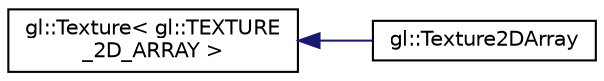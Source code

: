 digraph "Graphical Class Hierarchy"
{
 // LATEX_PDF_SIZE
  edge [fontname="Helvetica",fontsize="10",labelfontname="Helvetica",labelfontsize="10"];
  node [fontname="Helvetica",fontsize="10",shape=record];
  rankdir="LR";
  Node0 [label="gl::Texture\< gl::TEXTURE\l_2D_ARRAY \>",height=0.2,width=0.4,color="black", fillcolor="white", style="filled",URL="$classgl_1_1Texture.html",tooltip=" "];
  Node0 -> Node1 [dir="back",color="midnightblue",fontsize="10",style="solid",fontname="Helvetica"];
  Node1 [label="gl::Texture2DArray",height=0.2,width=0.4,color="black", fillcolor="white", style="filled",URL="$classgl_1_1Texture2DArray.html",tooltip=" "];
}
